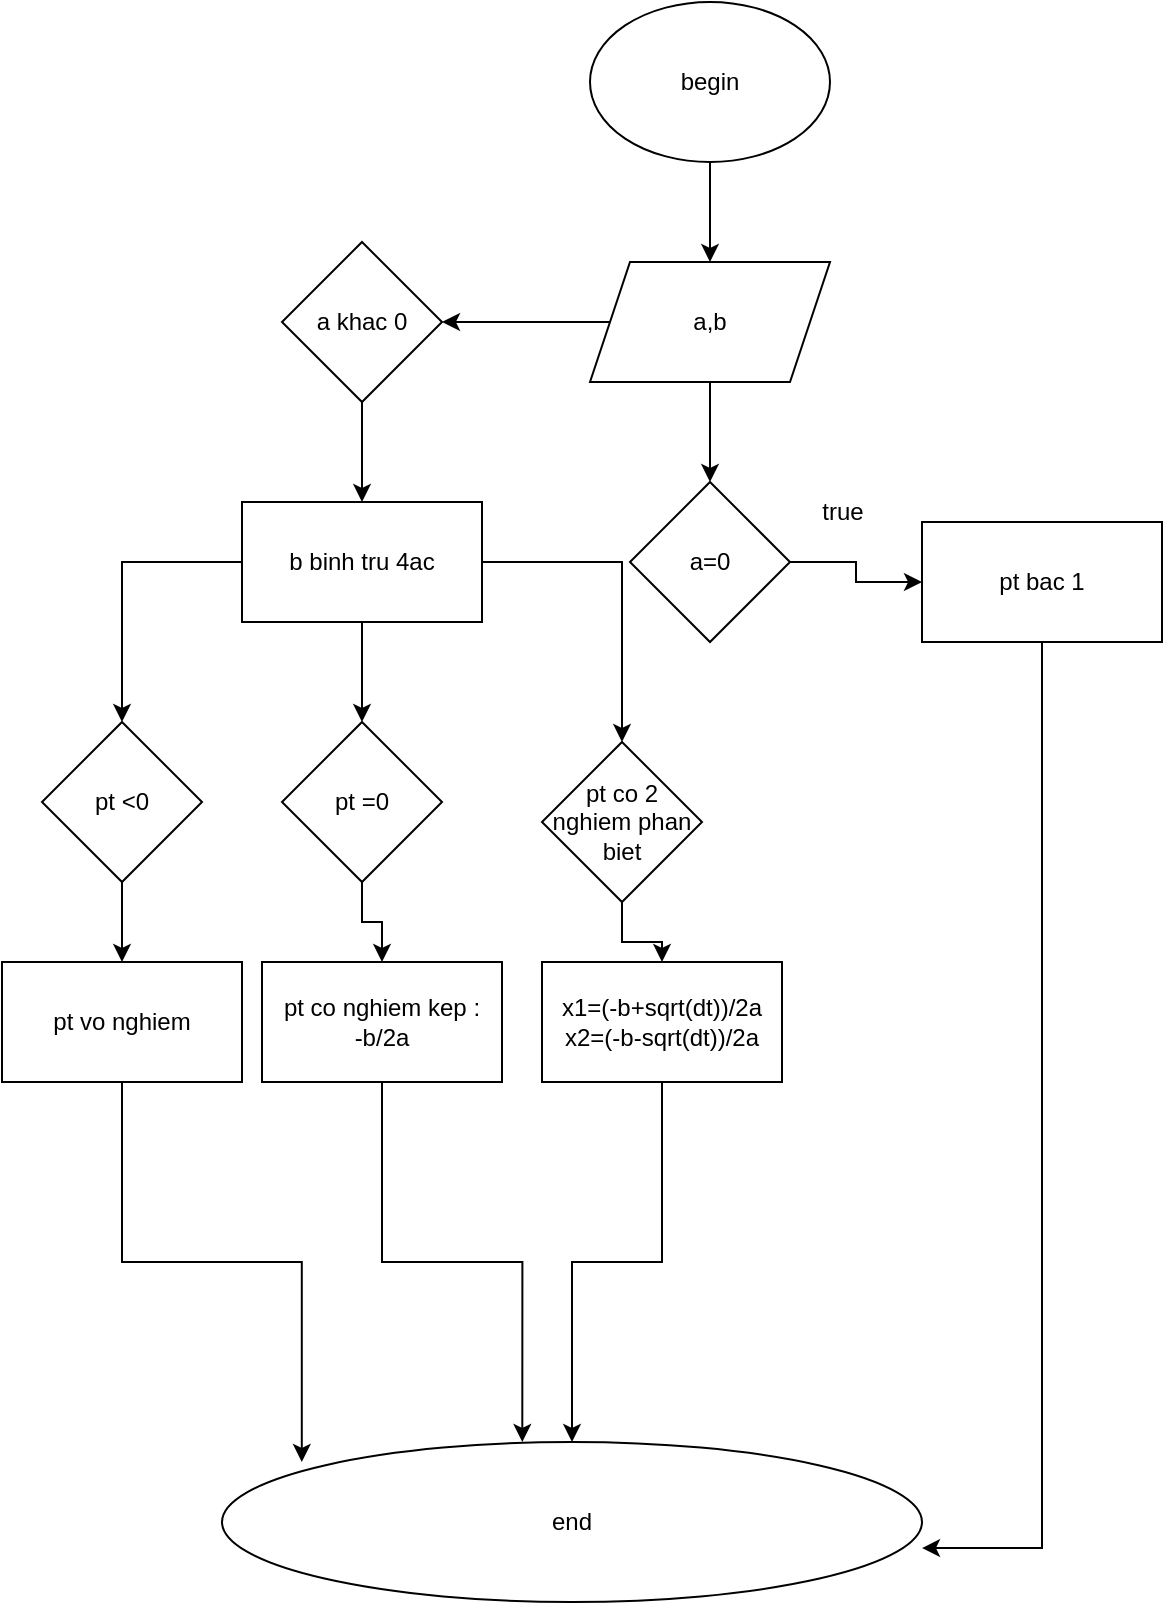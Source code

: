<mxfile version="22.0.8" type="device">
  <diagram id="C5RBs43oDa-KdzZeNtuy" name="Page-1">
    <mxGraphModel dx="1434" dy="782" grid="1" gridSize="10" guides="1" tooltips="1" connect="1" arrows="1" fold="1" page="1" pageScale="1" pageWidth="827" pageHeight="1169" math="0" shadow="0">
      <root>
        <mxCell id="WIyWlLk6GJQsqaUBKTNV-0" />
        <mxCell id="WIyWlLk6GJQsqaUBKTNV-1" parent="WIyWlLk6GJQsqaUBKTNV-0" />
        <mxCell id="biQJhRwwuyo8RDTUETOR-1" style="edgeStyle=orthogonalEdgeStyle;rounded=0;orthogonalLoop=1;jettySize=auto;html=1;" edge="1" parent="WIyWlLk6GJQsqaUBKTNV-1" source="biQJhRwwuyo8RDTUETOR-0" target="biQJhRwwuyo8RDTUETOR-2">
          <mxGeometry relative="1" as="geometry">
            <mxPoint x="354" y="400" as="targetPoint" />
          </mxGeometry>
        </mxCell>
        <mxCell id="biQJhRwwuyo8RDTUETOR-0" value="begin" style="ellipse;whiteSpace=wrap;html=1;" vertex="1" parent="WIyWlLk6GJQsqaUBKTNV-1">
          <mxGeometry x="294" y="240" width="120" height="80" as="geometry" />
        </mxCell>
        <mxCell id="biQJhRwwuyo8RDTUETOR-6" style="edgeStyle=orthogonalEdgeStyle;rounded=0;orthogonalLoop=1;jettySize=auto;html=1;" edge="1" parent="WIyWlLk6GJQsqaUBKTNV-1" source="biQJhRwwuyo8RDTUETOR-2">
          <mxGeometry relative="1" as="geometry">
            <mxPoint x="354" y="480" as="targetPoint" />
          </mxGeometry>
        </mxCell>
        <mxCell id="biQJhRwwuyo8RDTUETOR-15" style="edgeStyle=orthogonalEdgeStyle;rounded=0;orthogonalLoop=1;jettySize=auto;html=1;" edge="1" parent="WIyWlLk6GJQsqaUBKTNV-1" source="biQJhRwwuyo8RDTUETOR-2">
          <mxGeometry relative="1" as="geometry">
            <mxPoint x="220" y="400" as="targetPoint" />
          </mxGeometry>
        </mxCell>
        <mxCell id="biQJhRwwuyo8RDTUETOR-2" value="a,b" style="shape=parallelogram;perimeter=parallelogramPerimeter;whiteSpace=wrap;html=1;fixedSize=1;" vertex="1" parent="WIyWlLk6GJQsqaUBKTNV-1">
          <mxGeometry x="294" y="370" width="120" height="60" as="geometry" />
        </mxCell>
        <mxCell id="biQJhRwwuyo8RDTUETOR-10" style="edgeStyle=orthogonalEdgeStyle;rounded=0;orthogonalLoop=1;jettySize=auto;html=1;" edge="1" parent="WIyWlLk6GJQsqaUBKTNV-1" source="biQJhRwwuyo8RDTUETOR-9" target="biQJhRwwuyo8RDTUETOR-11">
          <mxGeometry relative="1" as="geometry">
            <mxPoint x="560" y="520" as="targetPoint" />
          </mxGeometry>
        </mxCell>
        <mxCell id="biQJhRwwuyo8RDTUETOR-9" value="a=0" style="rhombus;whiteSpace=wrap;html=1;" vertex="1" parent="WIyWlLk6GJQsqaUBKTNV-1">
          <mxGeometry x="314" y="480" width="80" height="80" as="geometry" />
        </mxCell>
        <mxCell id="biQJhRwwuyo8RDTUETOR-33" style="edgeStyle=orthogonalEdgeStyle;rounded=0;orthogonalLoop=1;jettySize=auto;html=1;entryX=1;entryY=0.663;entryDx=0;entryDy=0;entryPerimeter=0;" edge="1" parent="WIyWlLk6GJQsqaUBKTNV-1" source="biQJhRwwuyo8RDTUETOR-11" target="biQJhRwwuyo8RDTUETOR-37">
          <mxGeometry relative="1" as="geometry">
            <mxPoint x="560" y="890" as="targetPoint" />
          </mxGeometry>
        </mxCell>
        <mxCell id="biQJhRwwuyo8RDTUETOR-11" value="pt bac 1" style="rounded=0;whiteSpace=wrap;html=1;" vertex="1" parent="WIyWlLk6GJQsqaUBKTNV-1">
          <mxGeometry x="460" y="500" width="120" height="60" as="geometry" />
        </mxCell>
        <mxCell id="biQJhRwwuyo8RDTUETOR-12" value="true" style="text;html=1;align=center;verticalAlign=middle;resizable=0;points=[];autosize=1;strokeColor=none;fillColor=none;" vertex="1" parent="WIyWlLk6GJQsqaUBKTNV-1">
          <mxGeometry x="400" y="480" width="40" height="30" as="geometry" />
        </mxCell>
        <mxCell id="biQJhRwwuyo8RDTUETOR-21" style="edgeStyle=orthogonalEdgeStyle;rounded=0;orthogonalLoop=1;jettySize=auto;html=1;" edge="1" parent="WIyWlLk6GJQsqaUBKTNV-1" source="biQJhRwwuyo8RDTUETOR-18" target="biQJhRwwuyo8RDTUETOR-22">
          <mxGeometry relative="1" as="geometry">
            <mxPoint x="180" y="610" as="targetPoint" />
          </mxGeometry>
        </mxCell>
        <mxCell id="biQJhRwwuyo8RDTUETOR-24" style="edgeStyle=orthogonalEdgeStyle;rounded=0;orthogonalLoop=1;jettySize=auto;html=1;entryX=0.5;entryY=0;entryDx=0;entryDy=0;" edge="1" parent="WIyWlLk6GJQsqaUBKTNV-1" source="biQJhRwwuyo8RDTUETOR-18" target="biQJhRwwuyo8RDTUETOR-23">
          <mxGeometry relative="1" as="geometry" />
        </mxCell>
        <mxCell id="biQJhRwwuyo8RDTUETOR-29" style="edgeStyle=orthogonalEdgeStyle;rounded=0;orthogonalLoop=1;jettySize=auto;html=1;" edge="1" parent="WIyWlLk6GJQsqaUBKTNV-1" source="biQJhRwwuyo8RDTUETOR-18" target="biQJhRwwuyo8RDTUETOR-30">
          <mxGeometry relative="1" as="geometry">
            <mxPoint x="310" y="600" as="targetPoint" />
          </mxGeometry>
        </mxCell>
        <mxCell id="biQJhRwwuyo8RDTUETOR-18" value="b binh tru 4ac" style="rounded=0;whiteSpace=wrap;html=1;" vertex="1" parent="WIyWlLk6GJQsqaUBKTNV-1">
          <mxGeometry x="120" y="490" width="120" height="60" as="geometry" />
        </mxCell>
        <mxCell id="biQJhRwwuyo8RDTUETOR-20" style="edgeStyle=orthogonalEdgeStyle;rounded=0;orthogonalLoop=1;jettySize=auto;html=1;entryX=0.5;entryY=0;entryDx=0;entryDy=0;" edge="1" parent="WIyWlLk6GJQsqaUBKTNV-1" source="biQJhRwwuyo8RDTUETOR-19" target="biQJhRwwuyo8RDTUETOR-18">
          <mxGeometry relative="1" as="geometry" />
        </mxCell>
        <mxCell id="biQJhRwwuyo8RDTUETOR-19" value="a khac 0" style="rhombus;whiteSpace=wrap;html=1;" vertex="1" parent="WIyWlLk6GJQsqaUBKTNV-1">
          <mxGeometry x="140" y="360" width="80" height="80" as="geometry" />
        </mxCell>
        <mxCell id="biQJhRwwuyo8RDTUETOR-25" style="edgeStyle=orthogonalEdgeStyle;rounded=0;orthogonalLoop=1;jettySize=auto;html=1;" edge="1" parent="WIyWlLk6GJQsqaUBKTNV-1" source="biQJhRwwuyo8RDTUETOR-22" target="biQJhRwwuyo8RDTUETOR-26">
          <mxGeometry relative="1" as="geometry">
            <mxPoint x="60" y="750" as="targetPoint" />
          </mxGeometry>
        </mxCell>
        <mxCell id="biQJhRwwuyo8RDTUETOR-22" value="pt &amp;lt;0" style="rhombus;whiteSpace=wrap;html=1;" vertex="1" parent="WIyWlLk6GJQsqaUBKTNV-1">
          <mxGeometry x="20" y="600" width="80" height="80" as="geometry" />
        </mxCell>
        <mxCell id="biQJhRwwuyo8RDTUETOR-27" style="edgeStyle=orthogonalEdgeStyle;rounded=0;orthogonalLoop=1;jettySize=auto;html=1;" edge="1" parent="WIyWlLk6GJQsqaUBKTNV-1" source="biQJhRwwuyo8RDTUETOR-23" target="biQJhRwwuyo8RDTUETOR-28">
          <mxGeometry relative="1" as="geometry">
            <mxPoint x="180" y="730" as="targetPoint" />
          </mxGeometry>
        </mxCell>
        <mxCell id="biQJhRwwuyo8RDTUETOR-23" value="pt =0" style="rhombus;whiteSpace=wrap;html=1;" vertex="1" parent="WIyWlLk6GJQsqaUBKTNV-1">
          <mxGeometry x="140" y="600" width="80" height="80" as="geometry" />
        </mxCell>
        <mxCell id="biQJhRwwuyo8RDTUETOR-34" style="edgeStyle=orthogonalEdgeStyle;rounded=0;orthogonalLoop=1;jettySize=auto;html=1;entryX=0.114;entryY=0.125;entryDx=0;entryDy=0;entryPerimeter=0;" edge="1" parent="WIyWlLk6GJQsqaUBKTNV-1" source="biQJhRwwuyo8RDTUETOR-26" target="biQJhRwwuyo8RDTUETOR-37">
          <mxGeometry relative="1" as="geometry">
            <mxPoint x="70" y="880" as="targetPoint" />
          </mxGeometry>
        </mxCell>
        <mxCell id="biQJhRwwuyo8RDTUETOR-26" value="pt vo nghiem" style="rounded=0;whiteSpace=wrap;html=1;" vertex="1" parent="WIyWlLk6GJQsqaUBKTNV-1">
          <mxGeometry y="720" width="120" height="60" as="geometry" />
        </mxCell>
        <mxCell id="biQJhRwwuyo8RDTUETOR-35" style="edgeStyle=orthogonalEdgeStyle;rounded=0;orthogonalLoop=1;jettySize=auto;html=1;entryX=0.429;entryY=0;entryDx=0;entryDy=0;entryPerimeter=0;" edge="1" parent="WIyWlLk6GJQsqaUBKTNV-1" source="biQJhRwwuyo8RDTUETOR-28" target="biQJhRwwuyo8RDTUETOR-37">
          <mxGeometry relative="1" as="geometry">
            <mxPoint x="190" y="880" as="targetPoint" />
            <Array as="points" />
          </mxGeometry>
        </mxCell>
        <mxCell id="biQJhRwwuyo8RDTUETOR-28" value="pt co nghiem kep :&lt;br&gt;-b/2a" style="rounded=0;whiteSpace=wrap;html=1;" vertex="1" parent="WIyWlLk6GJQsqaUBKTNV-1">
          <mxGeometry x="130" y="720" width="120" height="60" as="geometry" />
        </mxCell>
        <mxCell id="biQJhRwwuyo8RDTUETOR-31" style="edgeStyle=orthogonalEdgeStyle;rounded=0;orthogonalLoop=1;jettySize=auto;html=1;" edge="1" parent="WIyWlLk6GJQsqaUBKTNV-1" source="biQJhRwwuyo8RDTUETOR-30" target="biQJhRwwuyo8RDTUETOR-32">
          <mxGeometry relative="1" as="geometry">
            <mxPoint x="310" y="730" as="targetPoint" />
          </mxGeometry>
        </mxCell>
        <mxCell id="biQJhRwwuyo8RDTUETOR-30" value="pt co 2 nghiem phan biet" style="rhombus;whiteSpace=wrap;html=1;" vertex="1" parent="WIyWlLk6GJQsqaUBKTNV-1">
          <mxGeometry x="270" y="610" width="80" height="80" as="geometry" />
        </mxCell>
        <mxCell id="biQJhRwwuyo8RDTUETOR-36" style="edgeStyle=orthogonalEdgeStyle;rounded=0;orthogonalLoop=1;jettySize=auto;html=1;" edge="1" parent="WIyWlLk6GJQsqaUBKTNV-1" source="biQJhRwwuyo8RDTUETOR-32" target="biQJhRwwuyo8RDTUETOR-37">
          <mxGeometry relative="1" as="geometry">
            <mxPoint x="330" y="890" as="targetPoint" />
          </mxGeometry>
        </mxCell>
        <mxCell id="biQJhRwwuyo8RDTUETOR-32" value="x1=(-b+sqrt(dt))/2a&lt;br&gt;x2=(-b-sqrt(dt))/2a&lt;br&gt;" style="rounded=0;whiteSpace=wrap;html=1;" vertex="1" parent="WIyWlLk6GJQsqaUBKTNV-1">
          <mxGeometry x="270" y="720" width="120" height="60" as="geometry" />
        </mxCell>
        <mxCell id="biQJhRwwuyo8RDTUETOR-37" value="end" style="ellipse;whiteSpace=wrap;html=1;" vertex="1" parent="WIyWlLk6GJQsqaUBKTNV-1">
          <mxGeometry x="110" y="960" width="350" height="80" as="geometry" />
        </mxCell>
      </root>
    </mxGraphModel>
  </diagram>
</mxfile>
